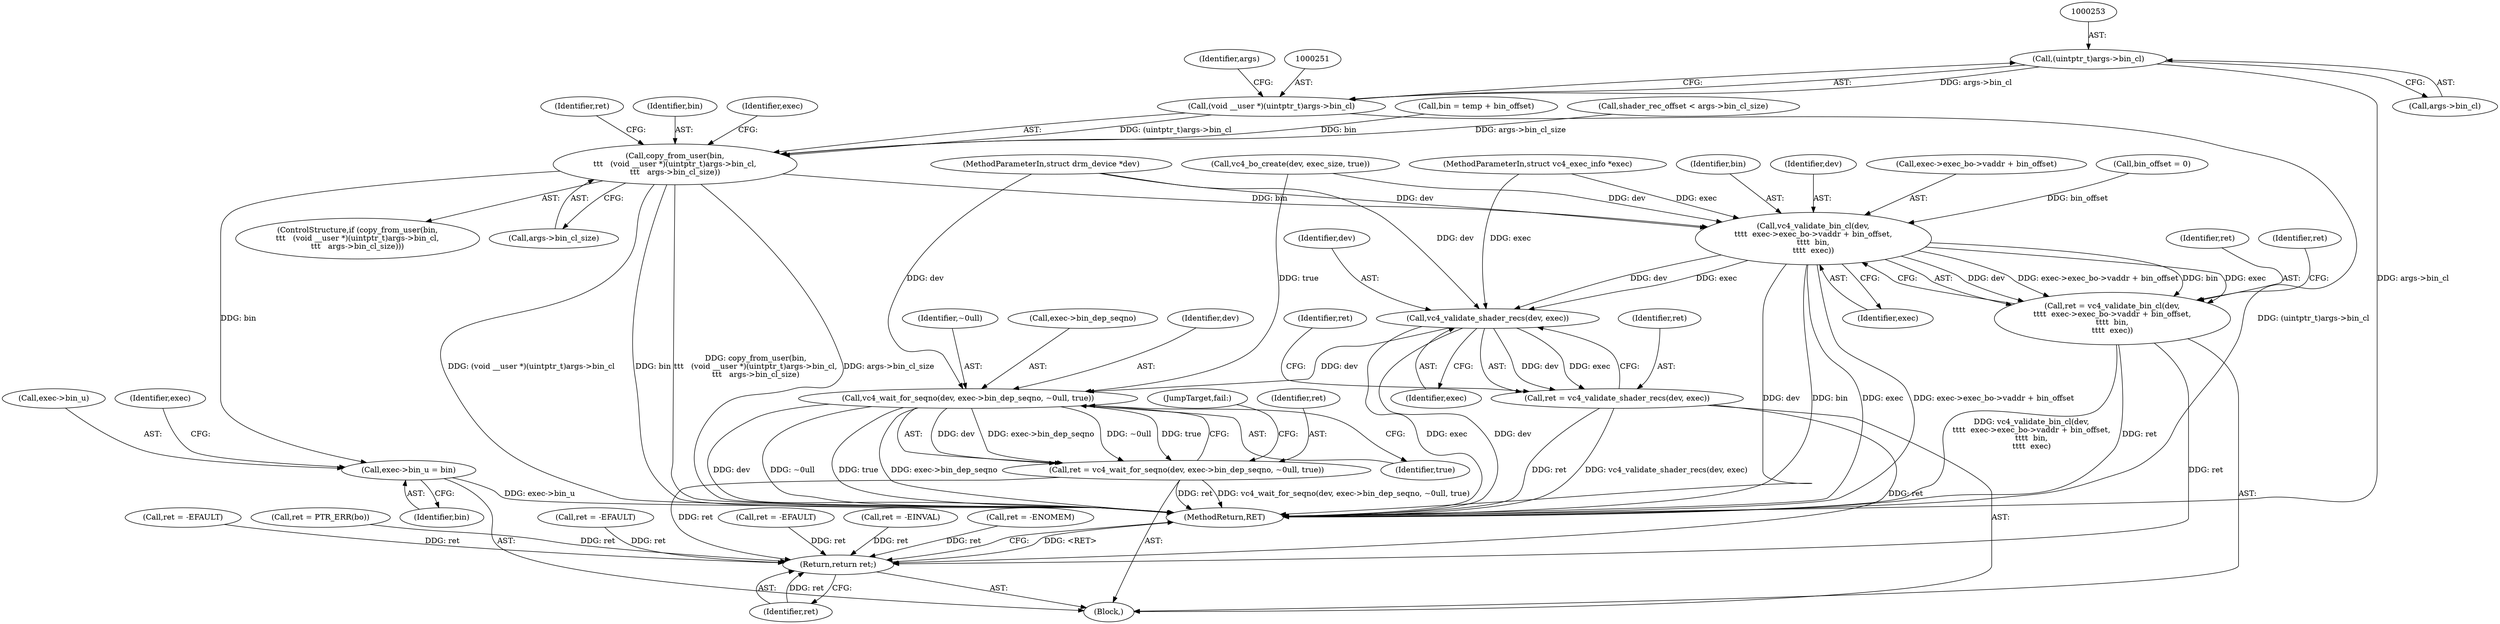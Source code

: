 digraph "0_linux_6b8ac63847bc2f958dd93c09edc941a0118992d9@pointer" {
"1000252" [label="(Call,(uintptr_t)args->bin_cl)"];
"1000250" [label="(Call,(void __user *)(uintptr_t)args->bin_cl)"];
"1000248" [label="(Call,copy_from_user(bin,\n\t\t\t   (void __user *)(uintptr_t)args->bin_cl,\n\t\t\t   args->bin_cl_size))"];
"1000359" [label="(Call,exec->bin_u = bin)"];
"1000424" [label="(Call,vc4_validate_bin_cl(dev,\n\t\t\t\t  exec->exec_bo->vaddr + bin_offset,\n\t\t\t\t  bin,\n\t\t\t\t  exec))"];
"1000422" [label="(Call,ret = vc4_validate_bin_cl(dev,\n\t\t\t\t  exec->exec_bo->vaddr + bin_offset,\n\t\t\t\t  bin,\n\t\t\t\t  exec))"];
"1000458" [label="(Return,return ret;)"];
"1000440" [label="(Call,vc4_validate_shader_recs(dev, exec))"];
"1000438" [label="(Call,ret = vc4_validate_shader_recs(dev, exec))"];
"1000448" [label="(Call,vc4_wait_for_seqno(dev, exec->bin_dep_seqno, ~0ull, true))"];
"1000446" [label="(Call,ret = vc4_wait_for_seqno(dev, exec->bin_dep_seqno, ~0ull, true))"];
"1000441" [label="(Identifier,dev)"];
"1000448" [label="(Call,vc4_wait_for_seqno(dev, exec->bin_dep_seqno, ~0ull, true))"];
"1000455" [label="(JumpTarget,fail:)"];
"1000214" [label="(Call,bin = temp + bin_offset)"];
"1000366" [label="(Identifier,exec)"];
"1000303" [label="(Call,ret = -EFAULT)"];
"1000433" [label="(Identifier,bin)"];
"1000422" [label="(Call,ret = vc4_validate_bin_cl(dev,\n\t\t\t\t  exec->exec_bo->vaddr + bin_offset,\n\t\t\t\t  bin,\n\t\t\t\t  exec))"];
"1000425" [label="(Identifier,dev)"];
"1000104" [label="(MethodParameterIn,struct vc4_exec_info *exec)"];
"1000439" [label="(Identifier,ret)"];
"1000193" [label="(Call,ret = -EINVAL)"];
"1000165" [label="(Call,shader_rec_offset < args->bin_cl_size)"];
"1000442" [label="(Identifier,exec)"];
"1000252" [label="(Call,(uintptr_t)args->bin_cl)"];
"1000262" [label="(Identifier,ret)"];
"1000449" [label="(Identifier,dev)"];
"1000423" [label="(Identifier,ret)"];
"1000446" [label="(Call,ret = vc4_wait_for_seqno(dev, exec->bin_dep_seqno, ~0ull, true))"];
"1000248" [label="(Call,copy_from_user(bin,\n\t\t\t   (void __user *)(uintptr_t)args->bin_cl,\n\t\t\t   args->bin_cl_size))"];
"1000261" [label="(Call,ret = -EFAULT)"];
"1000209" [label="(Call,ret = -ENOMEM)"];
"1000247" [label="(ControlStructure,if (copy_from_user(bin,\n\t\t\t   (void __user *)(uintptr_t)args->bin_cl,\n\t\t\t   args->bin_cl_size)))"];
"1000282" [label="(Call,ret = -EFAULT)"];
"1000310" [label="(Call,vc4_bo_create(dev, exec_size, true))"];
"1000103" [label="(MethodParameterIn,struct drm_device *dev)"];
"1000453" [label="(Identifier,~0ull)"];
"1000320" [label="(Call,ret = PTR_ERR(bo))"];
"1000424" [label="(Call,vc4_validate_bin_cl(dev,\n\t\t\t\t  exec->exec_bo->vaddr + bin_offset,\n\t\t\t\t  bin,\n\t\t\t\t  exec))"];
"1000359" [label="(Call,exec->bin_u = bin)"];
"1000426" [label="(Call,exec->exec_bo->vaddr + bin_offset)"];
"1000458" [label="(Return,return ret;)"];
"1000444" [label="(Identifier,ret)"];
"1000436" [label="(Identifier,ret)"];
"1000460" [label="(MethodReturn,RET)"];
"1000459" [label="(Identifier,ret)"];
"1000440" [label="(Call,vc4_validate_shader_recs(dev, exec))"];
"1000363" [label="(Identifier,bin)"];
"1000434" [label="(Identifier,exec)"];
"1000250" [label="(Call,(void __user *)(uintptr_t)args->bin_cl)"];
"1000122" [label="(Call,bin_offset = 0)"];
"1000257" [label="(Call,args->bin_cl_size)"];
"1000249" [label="(Identifier,bin)"];
"1000269" [label="(Identifier,exec)"];
"1000447" [label="(Identifier,ret)"];
"1000254" [label="(Call,args->bin_cl)"];
"1000105" [label="(Block,)"];
"1000360" [label="(Call,exec->bin_u)"];
"1000438" [label="(Call,ret = vc4_validate_shader_recs(dev, exec))"];
"1000450" [label="(Call,exec->bin_dep_seqno)"];
"1000454" [label="(Identifier,true)"];
"1000258" [label="(Identifier,args)"];
"1000252" -> "1000250"  [label="AST: "];
"1000252" -> "1000254"  [label="CFG: "];
"1000253" -> "1000252"  [label="AST: "];
"1000254" -> "1000252"  [label="AST: "];
"1000250" -> "1000252"  [label="CFG: "];
"1000252" -> "1000460"  [label="DDG: args->bin_cl"];
"1000252" -> "1000250"  [label="DDG: args->bin_cl"];
"1000250" -> "1000248"  [label="AST: "];
"1000251" -> "1000250"  [label="AST: "];
"1000258" -> "1000250"  [label="CFG: "];
"1000250" -> "1000460"  [label="DDG: (uintptr_t)args->bin_cl"];
"1000250" -> "1000248"  [label="DDG: (uintptr_t)args->bin_cl"];
"1000248" -> "1000247"  [label="AST: "];
"1000248" -> "1000257"  [label="CFG: "];
"1000249" -> "1000248"  [label="AST: "];
"1000257" -> "1000248"  [label="AST: "];
"1000262" -> "1000248"  [label="CFG: "];
"1000269" -> "1000248"  [label="CFG: "];
"1000248" -> "1000460"  [label="DDG: copy_from_user(bin,\n\t\t\t   (void __user *)(uintptr_t)args->bin_cl,\n\t\t\t   args->bin_cl_size)"];
"1000248" -> "1000460"  [label="DDG: args->bin_cl_size"];
"1000248" -> "1000460"  [label="DDG: (void __user *)(uintptr_t)args->bin_cl"];
"1000248" -> "1000460"  [label="DDG: bin"];
"1000214" -> "1000248"  [label="DDG: bin"];
"1000165" -> "1000248"  [label="DDG: args->bin_cl_size"];
"1000248" -> "1000359"  [label="DDG: bin"];
"1000248" -> "1000424"  [label="DDG: bin"];
"1000359" -> "1000105"  [label="AST: "];
"1000359" -> "1000363"  [label="CFG: "];
"1000360" -> "1000359"  [label="AST: "];
"1000363" -> "1000359"  [label="AST: "];
"1000366" -> "1000359"  [label="CFG: "];
"1000359" -> "1000460"  [label="DDG: exec->bin_u"];
"1000424" -> "1000422"  [label="AST: "];
"1000424" -> "1000434"  [label="CFG: "];
"1000425" -> "1000424"  [label="AST: "];
"1000426" -> "1000424"  [label="AST: "];
"1000433" -> "1000424"  [label="AST: "];
"1000434" -> "1000424"  [label="AST: "];
"1000422" -> "1000424"  [label="CFG: "];
"1000424" -> "1000460"  [label="DDG: exec"];
"1000424" -> "1000460"  [label="DDG: exec->exec_bo->vaddr + bin_offset"];
"1000424" -> "1000460"  [label="DDG: dev"];
"1000424" -> "1000460"  [label="DDG: bin"];
"1000424" -> "1000422"  [label="DDG: dev"];
"1000424" -> "1000422"  [label="DDG: exec->exec_bo->vaddr + bin_offset"];
"1000424" -> "1000422"  [label="DDG: bin"];
"1000424" -> "1000422"  [label="DDG: exec"];
"1000310" -> "1000424"  [label="DDG: dev"];
"1000103" -> "1000424"  [label="DDG: dev"];
"1000122" -> "1000424"  [label="DDG: bin_offset"];
"1000104" -> "1000424"  [label="DDG: exec"];
"1000424" -> "1000440"  [label="DDG: dev"];
"1000424" -> "1000440"  [label="DDG: exec"];
"1000422" -> "1000105"  [label="AST: "];
"1000423" -> "1000422"  [label="AST: "];
"1000436" -> "1000422"  [label="CFG: "];
"1000422" -> "1000460"  [label="DDG: ret"];
"1000422" -> "1000460"  [label="DDG: vc4_validate_bin_cl(dev,\n\t\t\t\t  exec->exec_bo->vaddr + bin_offset,\n\t\t\t\t  bin,\n\t\t\t\t  exec)"];
"1000422" -> "1000458"  [label="DDG: ret"];
"1000458" -> "1000105"  [label="AST: "];
"1000458" -> "1000459"  [label="CFG: "];
"1000459" -> "1000458"  [label="AST: "];
"1000460" -> "1000458"  [label="CFG: "];
"1000458" -> "1000460"  [label="DDG: <RET>"];
"1000459" -> "1000458"  [label="DDG: ret"];
"1000193" -> "1000458"  [label="DDG: ret"];
"1000209" -> "1000458"  [label="DDG: ret"];
"1000303" -> "1000458"  [label="DDG: ret"];
"1000446" -> "1000458"  [label="DDG: ret"];
"1000261" -> "1000458"  [label="DDG: ret"];
"1000320" -> "1000458"  [label="DDG: ret"];
"1000438" -> "1000458"  [label="DDG: ret"];
"1000282" -> "1000458"  [label="DDG: ret"];
"1000440" -> "1000438"  [label="AST: "];
"1000440" -> "1000442"  [label="CFG: "];
"1000441" -> "1000440"  [label="AST: "];
"1000442" -> "1000440"  [label="AST: "];
"1000438" -> "1000440"  [label="CFG: "];
"1000440" -> "1000460"  [label="DDG: exec"];
"1000440" -> "1000460"  [label="DDG: dev"];
"1000440" -> "1000438"  [label="DDG: dev"];
"1000440" -> "1000438"  [label="DDG: exec"];
"1000103" -> "1000440"  [label="DDG: dev"];
"1000104" -> "1000440"  [label="DDG: exec"];
"1000440" -> "1000448"  [label="DDG: dev"];
"1000438" -> "1000105"  [label="AST: "];
"1000439" -> "1000438"  [label="AST: "];
"1000444" -> "1000438"  [label="CFG: "];
"1000438" -> "1000460"  [label="DDG: vc4_validate_shader_recs(dev, exec)"];
"1000438" -> "1000460"  [label="DDG: ret"];
"1000448" -> "1000446"  [label="AST: "];
"1000448" -> "1000454"  [label="CFG: "];
"1000449" -> "1000448"  [label="AST: "];
"1000450" -> "1000448"  [label="AST: "];
"1000453" -> "1000448"  [label="AST: "];
"1000454" -> "1000448"  [label="AST: "];
"1000446" -> "1000448"  [label="CFG: "];
"1000448" -> "1000460"  [label="DDG: exec->bin_dep_seqno"];
"1000448" -> "1000460"  [label="DDG: dev"];
"1000448" -> "1000460"  [label="DDG: ~0ull"];
"1000448" -> "1000460"  [label="DDG: true"];
"1000448" -> "1000446"  [label="DDG: dev"];
"1000448" -> "1000446"  [label="DDG: exec->bin_dep_seqno"];
"1000448" -> "1000446"  [label="DDG: ~0ull"];
"1000448" -> "1000446"  [label="DDG: true"];
"1000103" -> "1000448"  [label="DDG: dev"];
"1000310" -> "1000448"  [label="DDG: true"];
"1000446" -> "1000105"  [label="AST: "];
"1000447" -> "1000446"  [label="AST: "];
"1000455" -> "1000446"  [label="CFG: "];
"1000446" -> "1000460"  [label="DDG: ret"];
"1000446" -> "1000460"  [label="DDG: vc4_wait_for_seqno(dev, exec->bin_dep_seqno, ~0ull, true)"];
}
